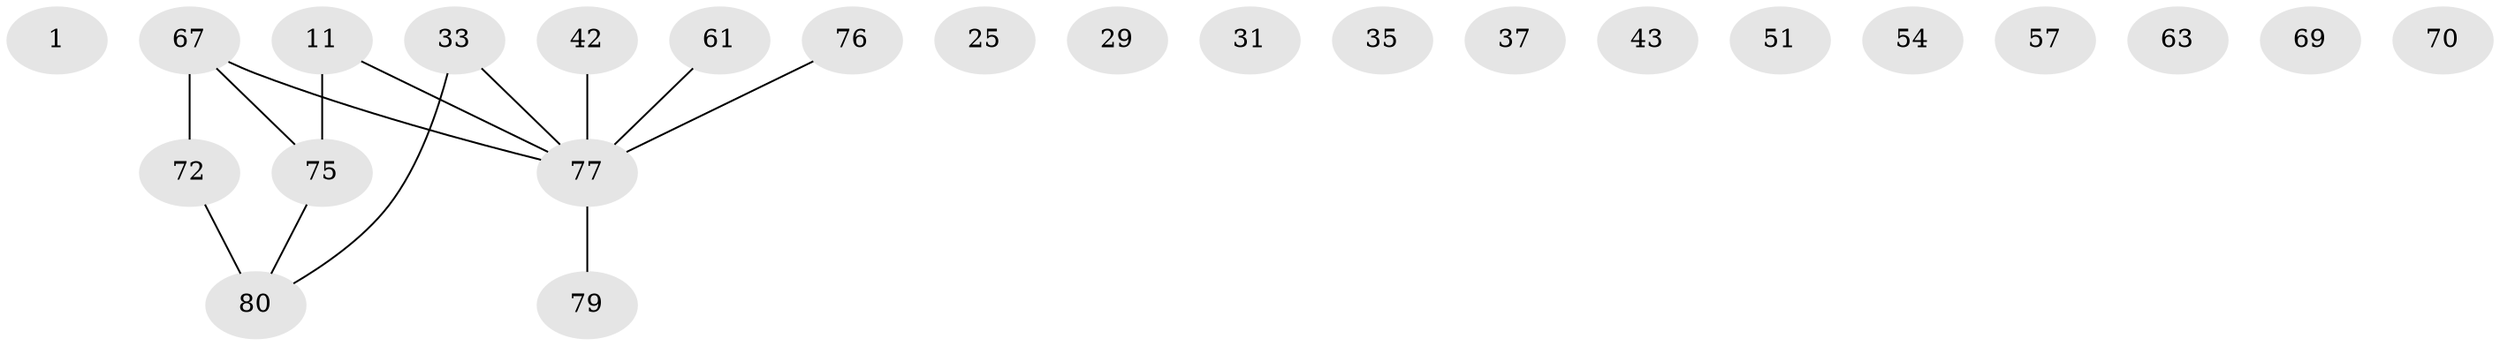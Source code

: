 // original degree distribution, {0: 0.1375, 1: 0.2375, 2: 0.2625, 3: 0.2125, 4: 0.0875, 5: 0.0375, 7: 0.0125, 6: 0.0125}
// Generated by graph-tools (version 1.1) at 2025/43/03/04/25 21:43:24]
// undirected, 24 vertices, 13 edges
graph export_dot {
graph [start="1"]
  node [color=gray90,style=filled];
  1;
  11;
  25;
  29;
  31;
  33 [super="+17"];
  35;
  37;
  42;
  43;
  51;
  54 [super="+40"];
  57;
  61;
  63;
  67 [super="+64+55"];
  69;
  70 [super="+56"];
  72 [super="+23"];
  75 [super="+58"];
  76;
  77 [super="+46+49+15+60+65+74"];
  79;
  80 [super="+32+62+78"];
  11 -- 75;
  11 -- 77 [weight=2];
  33 -- 80 [weight=2];
  33 -- 77 [weight=4];
  42 -- 77;
  61 -- 77 [weight=7];
  67 -- 72;
  67 -- 77 [weight=2];
  67 -- 75 [weight=2];
  72 -- 80 [weight=3];
  75 -- 80;
  76 -- 77;
  77 -- 79;
}
